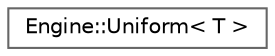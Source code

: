 digraph "Graphical Class Hierarchy"
{
 // LATEX_PDF_SIZE
  bgcolor="transparent";
  edge [fontname=Helvetica,fontsize=10,labelfontname=Helvetica,labelfontsize=10];
  node [fontname=Helvetica,fontsize=10,shape=box,height=0.2,width=0.4];
  rankdir="LR";
  Node0 [label="Engine::Uniform\< T \>",height=0.2,width=0.4,color="grey40", fillcolor="white", style="filled",URL="$class_engine_1_1_uniform.html",tooltip=" "];
}
